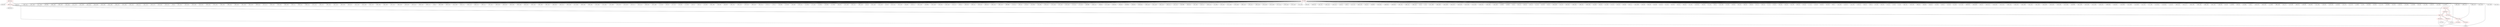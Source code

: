 graph {
	563 [label="(563) R2_T1" color=red]
	165 [label="(165) C95"]
	105 [label="(105) U9"]
	566 [label="(566) U2_T1"]
	564 [label="(564) Q1_T1" color=red]
	566 [label="(566) U2_T1"]
	571 [label="(571) R1_P1"]
	565 [label="(565) R5_T1"]
	565 [label="(565) R5_T1" color=red]
	568 [label="(568) U1_T1"]
	571 [label="(571) R1_P1"]
	564 [label="(564) Q1_T1"]
	566 [label="(566) U2_T1" color=red]
	563 [label="(563) R2_T1"]
	568 [label="(568) U1_T1"]
	562 [label="(562) R1_T1"]
	564 [label="(564) Q1_T1"]
	567 [label="(567) R4_T1" color=red]
	9 [label="(9) U1"]
	212 [label="(212) J4"]
	217 [label="(217) R71"]
	568 [label="(568) U1_T1"]
	568 [label="(568) U1_T1" color=red]
	569 [label="(569) R3_T1"]
	567 [label="(567) R4_T1"]
	566 [label="(566) U2_T1"]
	565 [label="(565) R5_T1"]
	569 [label="(569) R3_T1" color=red]
	239 [label="(239) J5"]
	9 [label="(9) U1"]
	568 [label="(568) U1_T1"]
	570 [label="(570) U1_P1" color=red]
	573 [label="(573) R3_P1"]
	572 [label="(572) R2_P1"]
	571 [label="(571) R1_P1"]
	571 [label="(571) R1_P1" color=red]
	565 [label="(565) R5_T1"]
	564 [label="(564) Q1_T1"]
	570 [label="(570) U1_P1"]
	572 [label="(572) R2_P1" color=red]
	239 [label="(239) J5"]
	570 [label="(570) U1_P1"]
	573 [label="(573) R3_P1" color=red]
	9 [label="(9) U1"]
	570 [label="(570) U1_P1"]
	574 [label="(574) GND" color=red]
	396 [label="(396) C223"]
	395 [label="(395) C174"]
	394 [label="(394) C170"]
	414 [label="(414) C164"]
	412 [label="(412) C200"]
	413 [label="(413) C201"]
	406 [label="(406) C181"]
	407 [label="(407) C185"]
	411 [label="(411) C196"]
	209 [label="(209) R65"]
	408 [label="(408) C189"]
	409 [label="(409) C193"]
	410 [label="(410) C192"]
	417 [label="(417) C176"]
	415 [label="(415) C168"]
	433 [label="(433) C182"]
	204 [label="(204) C269"]
	434 [label="(434) C186"]
	435 [label="(435) C188"]
	436 [label="(436) C197"]
	437 [label="(437) C204"]
	432 [label="(432) C125"]
	416 [label="(416) C172"]
	431 [label="(431) C123"]
	418 [label="(418) C179"]
	419 [label="(419) C183"]
	420 [label="(420) C187"]
	195 [label="(195) J3"]
	421 [label="(421) C191"]
	422 [label="(422) C195"]
	423 [label="(423) C198"]
	424 [label="(424) C202"]
	403 [label="(403) C232"]
	397 [label="(397) C225"]
	404 [label="(404) C234"]
	399 [label="(399) C224"]
	400 [label="(400) C226"]
	401 [label="(401) C228"]
	402 [label="(402) C230"]
	398 [label="(398) C222"]
	427 [label="(427) C217"]
	428 [label="(428) C219"]
	429 [label="(429) C235"]
	430 [label="(430) C236"]
	202 [label="(202) U11"]
	383 [label="(383) C231"]
	208 [label="(208) C275"]
	207 [label="(207) C274"]
	206 [label="(206) C273"]
	405 [label="(405) C220"]
	447 [label="(447) C124"]
	439 [label="(439) C206"]
	440 [label="(440) C207"]
	441 [label="(441) C156"]
	442 [label="(442) C169"]
	443 [label="(443) C178"]
	444 [label="(444) C184"]
	445 [label="(445) C190"]
	197 [label="(197) C110"]
	446 [label="(446) C194"]
	196 [label="(196) C109"]
	455 [label="(455) C122"]
	448 [label="(448) C126"]
	449 [label="(449) C127"]
	194 [label="(194) J2"]
	465 [label="(465) C288"]
	450 [label="(450) C155"]
	451 [label="(451) C160"]
	452 [label="(452) C171"]
	453 [label="(453) C173"]
	454 [label="(454) C175"]
	198 [label="(198) C111"]
	457 [label="(457) C227"]
	458 [label="(458) C229"]
	459 [label="(459) C233"]
	464 [label="(464) C264"]
	460 [label="(460) C246"]
	461 [label="(461) C247"]
	462 [label="(462) C252"]
	463 [label="(463) C260"]
	392 [label="(392) C162"]
	438 [label="(438) C205"]
	426 [label="(426) C215"]
	393 [label="(393) C166"]
	471 [label="(471) C282"]
	468 [label="(468) C285"]
	469 [label="(469) C284"]
	470 [label="(470) C283"]
	472 [label="(472) C281"]
	473 [label="(473) C280"]
	474 [label="(474) C279"]
	475 [label="(475) C278"]
	476 [label="(476) C277"]
	425 [label="(425) C213"]
	466 [label="(466) C287"]
	467 [label="(467) C286"]
	9 [label="(9) U1"]
	172 [label="(172) C82"]
	106 [label="(106) U8"]
	107 [label="(107) U10"]
	181 [label="(181) R50"]
	173 [label="(173) C83"]
	105 [label="(105) U9"]
	104 [label="(104) U5"]
	108 [label="(108) U4"]
	170 [label="(170) C80"]
	382 [label="(382) C208"]
	166 [label="(166) C98"]
	168 [label="(168) C99"]
	169 [label="(169) C102"]
	203 [label="(203) C270"]
	379 [label="(379) C216"]
	380 [label="(380) C218"]
	381 [label="(381) C221"]
	178 [label="(178) C71"]
	179 [label="(179) U7"]
	162 [label="(162) R58"]
	176 [label="(176) C69"]
	148 [label="(148) C88"]
	149 [label="(149) C101"]
	151 [label="(151) R52"]
	171 [label="(171) C81"]
	153 [label="(153) R61"]
	155 [label="(155) R54"]
	157 [label="(157) R63"]
	146 [label="(146) C87"]
	147 [label="(147) C100"]
	325 [label="(325) C147"]
	306 [label="(306) C138"]
	241 [label="(241) J6"]
	324 [label="(324) C146"]
	314 [label="(314) C139"]
	237 [label="(237) J8"]
	310 [label="(310) C141"]
	301 [label="(301) U28"]
	242 [label="(242) JP3"]
	234 [label="(234) U17"]
	322 [label="(322) C148"]
	238 [label="(238) FB4"]
	323 [label="(323) C149"]
	319 [label="(319) U26"]
	318 [label="(318) C140"]
	321 [label="(321) U27"]
	239 [label="(239) J5"]
	240 [label="(240) X1"]
	299 [label="(299) U30"]
	300 [label="(300) U31"]
	295 [label="(295) U29"]
	296 [label="(296) U23"]
	284 [label="(284) C132"]
	285 [label="(285) C133"]
	288 [label="(288) R98"]
	274 [label="(274) U21"]
	287 [label="(287) Q2"]
	279 [label="(279) J10"]
	252 [label="(252) DS6"]
	251 [label="(251) DS5"]
	278 [label="(278) C137"]
	275 [label="(275) C134"]
	257 [label="(257) U18"]
	276 [label="(276) C135"]
	272 [label="(272) U22"]
	273 [label="(273) U20"]
	249 [label="(249) R88"]
	248 [label="(248) C131"]
	283 [label="(283) D5"]
	277 [label="(277) C136"]
	256 [label="(256) SW1"]
	282 [label="(282) D4"]
	359 [label="(359) FB5"]
	228 [label="(228) R75"]
	353 [label="(353) R125"]
	230 [label="(230) C116"]
	231 [label="(231) C118"]
	232 [label="(232) C114"]
	233 [label="(233) C117"]
	227 [label="(227) U13"]
	212 [label="(212) J4"]
	355 [label="(355) FB6"]
	356 [label="(356) U35"]
	357 [label="(357) U36"]
	210 [label="(210) U12"]
	229 [label="(229) C115"]
	211 [label="(211) BT1"]
	372 [label="(372) U32"]
	271 [label="(271) C130"]
	270 [label="(270) C128"]
	269 [label="(269) C119"]
	376 [label="(376) C157"]
	263 [label="(263) C129"]
	374 [label="(374) C150"]
	375 [label="(375) C158"]
	377 [label="(377) C121"]
	378 [label="(378) C120"]
	370 [label="(370) C153"]
	371 [label="(371) C154"]
	262 [label="(262) DS3"]
	366 [label="(366) U34"]
	337 [label="(337) U37"]
	226 [label="(226) C113"]
	225 [label="(225) C112"]
	223 [label="(223) D1"]
	350 [label="(350) J7"]
	221 [label="(221) U14"]
	340 [label="(340) C159"]
	342 [label="(342) J13"]
	346 [label="(346) JP4"]
	347 [label="(347) R122"]
	348 [label="(348) R123"]
	349 [label="(349) R124"]
	367 [label="(367) U33"]
	368 [label="(368) C151"]
	369 [label="(369) C152"]
	8 [label="(8) U3"]
	7 [label="(7) U2"]
	527 [label="(527) C248"]
	536 [label="(536) C265"]
	535 [label="(535) C258"]
	534 [label="(534) C257"]
	533 [label="(533) C255"]
	532 [label="(532) C254"]
	531 [label="(531) C253"]
	530 [label="(530) C251"]
	529 [label="(529) C250"]
	528 [label="(528) C249"]
	39 [label="(39) R30"]
	38 [label="(38) R29"]
	54 [label="(54) C2"]
	50 [label="(50) C13"]
	46 [label="(46) C32"]
	49 [label="(49) C10"]
	51 [label="(51) C16"]
	45 [label="(45) C29"]
	55 [label="(55) C5"]
	509 [label="(509) C256"]
	52 [label="(52) C19"]
	503 [label="(503) U42"]
	508 [label="(508) C261"]
	496 [label="(496) U43"]
	494 [label="(494) C244"]
	44 [label="(44) C49"]
	48 [label="(48) C52"]
	47 [label="(47) C28"]
	75 [label="(75) C15"]
	53 [label="(53) C22"]
	59 [label="(59) C60"]
	65 [label="(65) C11"]
	553 [label="(553) C266"]
	58 [label="(58) C59"]
	89 [label="(89) C36"]
	93 [label="(93) C48"]
	92 [label="(92) C45"]
	91 [label="(91) C42"]
	90 [label="(90) C39"]
	94 [label="(94) C51"]
	88 [label="(88) C33"]
	87 [label="(87) C30"]
	550 [label="(550) R152"]
	86 [label="(86) C53"]
	57 [label="(57) C25"]
	56 [label="(56) C1"]
	551 [label="(551) U49"]
	70 [label="(70) C26"]
	559 [label="(559) Q4"]
	69 [label="(69) C23"]
	68 [label="(68) C20"]
	558 [label="(558) Q3"]
	67 [label="(67) C17"]
	66 [label="(66) C14"]
	71 [label="(71) C3"]
	79 [label="(79) C27"]
	83 [label="(83) C44"]
	82 [label="(82) C41"]
	81 [label="(81) C38"]
	80 [label="(80) C35"]
	78 [label="(78) C24"]
	77 [label="(77) C21"]
	76 [label="(76) C18"]
	96 [label="(96) C61"]
	85 [label="(85) C50"]
	99 [label="(99) C7"]
	103 [label="(103) C58"]
	102 [label="(102) C57"]
	101 [label="(101) C34"]
	100 [label="(100) C31"]
	84 [label="(84) C47"]
	98 [label="(98) C4"]
	97 [label="(97) C62"]
	95 [label="(95) C54"]
	74 [label="(74) C12"]
	73 [label="(73) C9"]
	72 [label="(72) C6"]
	481 [label="(481) U41"]
	487 [label="(487) U46"]
	486 [label="(486) J18"]
	485 [label="(485) D8"]
	484 [label="(484) J16"]
	43 [label="(43) C46"]
	478 [label="(478) J17"]
	42 [label="(42) C43"]
	41 [label="(41) C40"]
	477 [label="(477) U45"]
	488 [label="(488) SW3"]
	490 [label="(490) R138"]
	40 [label="(40) C37"]
	545 [label="(545) C211"]
	549 [label="(549) C245"]
	547 [label="(547) C212"]
	546 [label="(546) C214"]
	544 [label="(544) C210"]
	543 [label="(543) C209"]
	542 [label="(542) C241"]
	541 [label="(541) C242"]
	540 [label="(540) C259"]
	539 [label="(539) C243"]
	538 [label="(538) C263"]
	537 [label="(537) C262"]
	493 [label="(493) FB9"]
	491 [label="(491) C238"]
	502 [label="(502) C240"]
	501 [label="(501) C239"]
	500 [label="(500) C237"]
	499 [label="(499) R136"]
	520 [label="(520) R147"]
	519 [label="(519) R146"]
	521 [label="(521) R148"]
	513 [label="(513) R144"]
	512 [label="(512) U47"]
	517 [label="(517) U48"]
	515 [label="(515) R141"]
	516 [label="(516) R142"]
	125 [label="(125) C67"]
	390 [label="(390) C161"]
	391 [label="(391) C177"]
	384 [label="(384) C199"]
	389 [label="(389) C165"]
	386 [label="(386) C163"]
	387 [label="(387) C167"]
	184 [label="(184) C93"]
	61 [label="(61) C8"]
	118 [label="(118) R42"]
	60 [label="(60) C55"]
	120 [label="(120) R45"]
	193 [label="(193) J1"]
	186 [label="(186) C276"]
	385 [label="(385) C203"]
	122 [label="(122) R40"]
	388 [label="(388) C180"]
	191 [label="(191) C77"]
	187 [label="(187) C96"]
	188 [label="(188) C70"]
	189 [label="(189) C68"]
	190 [label="(190) C90"]
	141 [label="(141) C104"]
	140 [label="(140) C92"]
	139 [label="(139) C103"]
	129 [label="(129) C65"]
	132 [label="(132) C79"]
	131 [label="(131) C78"]
	12 [label="(12) R28"]
	11 [label="(11) R2"]
	130 [label="(130) C66"]
	63 [label="(63) C63"]
	111 [label="(111) C76"]
	109 [label="(109) R59"]
	62 [label="(62) C56"]
	138 [label="(138) C91"]
	134 [label="(134) C86"]
	133 [label="(133) R46"]
	64 [label="(64) C64"]
	137 [label="(137) C85"]
	136 [label="(136) C97"]
	135 [label="(135) C84"]
	113 [label="(113) R34"]
	564 [label="(564) Q1_T1"]
	566 [label="(566) U2_T1"]
	568 [label="(568) U1_T1"]
	570 [label="(570) U1_P1"]
	563 -- 165
	563 -- 105
	563 -- 566
	564 -- 566
	564 -- 571
	564 -- 565
	565 -- 568
	565 -- 571
	565 -- 564
	566 -- 563
	566 -- 568
	566 -- 562
	566 -- 564
	567 -- 9
	567 -- 212
	567 -- 217
	567 -- 568
	568 -- 569
	568 -- 567
	568 -- 566
	568 -- 565
	569 -- 239
	569 -- 9
	569 -- 568
	570 -- 573
	570 -- 572
	570 -- 571
	571 -- 565
	571 -- 564
	571 -- 570
	572 -- 239
	572 -- 570
	573 -- 9
	573 -- 570
	574 -- 396
	574 -- 395
	574 -- 394
	574 -- 414
	574 -- 412
	574 -- 413
	574 -- 406
	574 -- 407
	574 -- 411
	574 -- 209
	574 -- 408
	574 -- 409
	574 -- 410
	574 -- 417
	574 -- 415
	574 -- 433
	574 -- 204
	574 -- 434
	574 -- 435
	574 -- 436
	574 -- 437
	574 -- 432
	574 -- 416
	574 -- 431
	574 -- 418
	574 -- 419
	574 -- 420
	574 -- 195
	574 -- 421
	574 -- 422
	574 -- 423
	574 -- 424
	574 -- 403
	574 -- 397
	574 -- 404
	574 -- 399
	574 -- 400
	574 -- 401
	574 -- 402
	574 -- 398
	574 -- 427
	574 -- 428
	574 -- 429
	574 -- 430
	574 -- 202
	574 -- 383
	574 -- 208
	574 -- 207
	574 -- 206
	574 -- 405
	574 -- 447
	574 -- 439
	574 -- 440
	574 -- 441
	574 -- 442
	574 -- 443
	574 -- 444
	574 -- 445
	574 -- 197
	574 -- 446
	574 -- 196
	574 -- 455
	574 -- 448
	574 -- 449
	574 -- 194
	574 -- 465
	574 -- 450
	574 -- 451
	574 -- 452
	574 -- 453
	574 -- 454
	574 -- 198
	574 -- 457
	574 -- 458
	574 -- 459
	574 -- 464
	574 -- 460
	574 -- 461
	574 -- 462
	574 -- 463
	574 -- 392
	574 -- 438
	574 -- 426
	574 -- 393
	574 -- 471
	574 -- 468
	574 -- 469
	574 -- 470
	574 -- 472
	574 -- 473
	574 -- 474
	574 -- 475
	574 -- 476
	574 -- 425
	574 -- 466
	574 -- 467
	574 -- 9
	574 -- 172
	574 -- 106
	574 -- 107
	574 -- 181
	574 -- 173
	574 -- 105
	574 -- 104
	574 -- 108
	574 -- 170
	574 -- 382
	574 -- 166
	574 -- 168
	574 -- 169
	574 -- 203
	574 -- 379
	574 -- 380
	574 -- 381
	574 -- 178
	574 -- 179
	574 -- 162
	574 -- 176
	574 -- 148
	574 -- 149
	574 -- 151
	574 -- 171
	574 -- 153
	574 -- 155
	574 -- 157
	574 -- 146
	574 -- 147
	574 -- 325
	574 -- 306
	574 -- 241
	574 -- 324
	574 -- 314
	574 -- 237
	574 -- 310
	574 -- 301
	574 -- 242
	574 -- 234
	574 -- 322
	574 -- 238
	574 -- 323
	574 -- 319
	574 -- 318
	574 -- 321
	574 -- 239
	574 -- 240
	574 -- 299
	574 -- 300
	574 -- 295
	574 -- 296
	574 -- 284
	574 -- 285
	574 -- 288
	574 -- 274
	574 -- 287
	574 -- 279
	574 -- 252
	574 -- 251
	574 -- 278
	574 -- 275
	574 -- 257
	574 -- 276
	574 -- 272
	574 -- 273
	574 -- 249
	574 -- 248
	574 -- 283
	574 -- 277
	574 -- 256
	574 -- 282
	574 -- 359
	574 -- 228
	574 -- 353
	574 -- 230
	574 -- 231
	574 -- 232
	574 -- 233
	574 -- 227
	574 -- 212
	574 -- 355
	574 -- 356
	574 -- 357
	574 -- 210
	574 -- 229
	574 -- 211
	574 -- 372
	574 -- 271
	574 -- 270
	574 -- 269
	574 -- 376
	574 -- 263
	574 -- 374
	574 -- 375
	574 -- 377
	574 -- 378
	574 -- 370
	574 -- 371
	574 -- 262
	574 -- 366
	574 -- 337
	574 -- 226
	574 -- 225
	574 -- 223
	574 -- 350
	574 -- 221
	574 -- 340
	574 -- 342
	574 -- 346
	574 -- 347
	574 -- 348
	574 -- 349
	574 -- 367
	574 -- 368
	574 -- 369
	574 -- 8
	574 -- 7
	574 -- 527
	574 -- 536
	574 -- 535
	574 -- 534
	574 -- 533
	574 -- 532
	574 -- 531
	574 -- 530
	574 -- 529
	574 -- 528
	574 -- 39
	574 -- 38
	574 -- 54
	574 -- 50
	574 -- 46
	574 -- 49
	574 -- 51
	574 -- 45
	574 -- 55
	574 -- 509
	574 -- 52
	574 -- 503
	574 -- 508
	574 -- 496
	574 -- 494
	574 -- 44
	574 -- 48
	574 -- 47
	574 -- 75
	574 -- 53
	574 -- 59
	574 -- 65
	574 -- 553
	574 -- 58
	574 -- 89
	574 -- 93
	574 -- 92
	574 -- 91
	574 -- 90
	574 -- 94
	574 -- 88
	574 -- 87
	574 -- 550
	574 -- 86
	574 -- 57
	574 -- 56
	574 -- 551
	574 -- 70
	574 -- 559
	574 -- 69
	574 -- 68
	574 -- 558
	574 -- 67
	574 -- 66
	574 -- 71
	574 -- 79
	574 -- 83
	574 -- 82
	574 -- 81
	574 -- 80
	574 -- 78
	574 -- 77
	574 -- 76
	574 -- 96
	574 -- 85
	574 -- 99
	574 -- 103
	574 -- 102
	574 -- 101
	574 -- 100
	574 -- 84
	574 -- 98
	574 -- 97
	574 -- 95
	574 -- 74
	574 -- 73
	574 -- 72
	574 -- 481
	574 -- 487
	574 -- 486
	574 -- 485
	574 -- 484
	574 -- 43
	574 -- 478
	574 -- 42
	574 -- 41
	574 -- 477
	574 -- 488
	574 -- 490
	574 -- 40
	574 -- 545
	574 -- 549
	574 -- 547
	574 -- 546
	574 -- 544
	574 -- 543
	574 -- 542
	574 -- 541
	574 -- 540
	574 -- 539
	574 -- 538
	574 -- 537
	574 -- 493
	574 -- 491
	574 -- 502
	574 -- 501
	574 -- 500
	574 -- 499
	574 -- 520
	574 -- 519
	574 -- 521
	574 -- 513
	574 -- 512
	574 -- 517
	574 -- 515
	574 -- 516
	574 -- 125
	574 -- 390
	574 -- 391
	574 -- 384
	574 -- 389
	574 -- 386
	574 -- 387
	574 -- 184
	574 -- 61
	574 -- 118
	574 -- 60
	574 -- 120
	574 -- 193
	574 -- 186
	574 -- 385
	574 -- 122
	574 -- 388
	574 -- 191
	574 -- 187
	574 -- 188
	574 -- 189
	574 -- 190
	574 -- 141
	574 -- 140
	574 -- 139
	574 -- 129
	574 -- 132
	574 -- 131
	574 -- 12
	574 -- 11
	574 -- 130
	574 -- 63
	574 -- 111
	574 -- 109
	574 -- 62
	574 -- 138
	574 -- 134
	574 -- 133
	574 -- 64
	574 -- 137
	574 -- 136
	574 -- 135
	574 -- 113
	574 -- 564
	574 -- 566
	574 -- 568
	574 -- 570
}